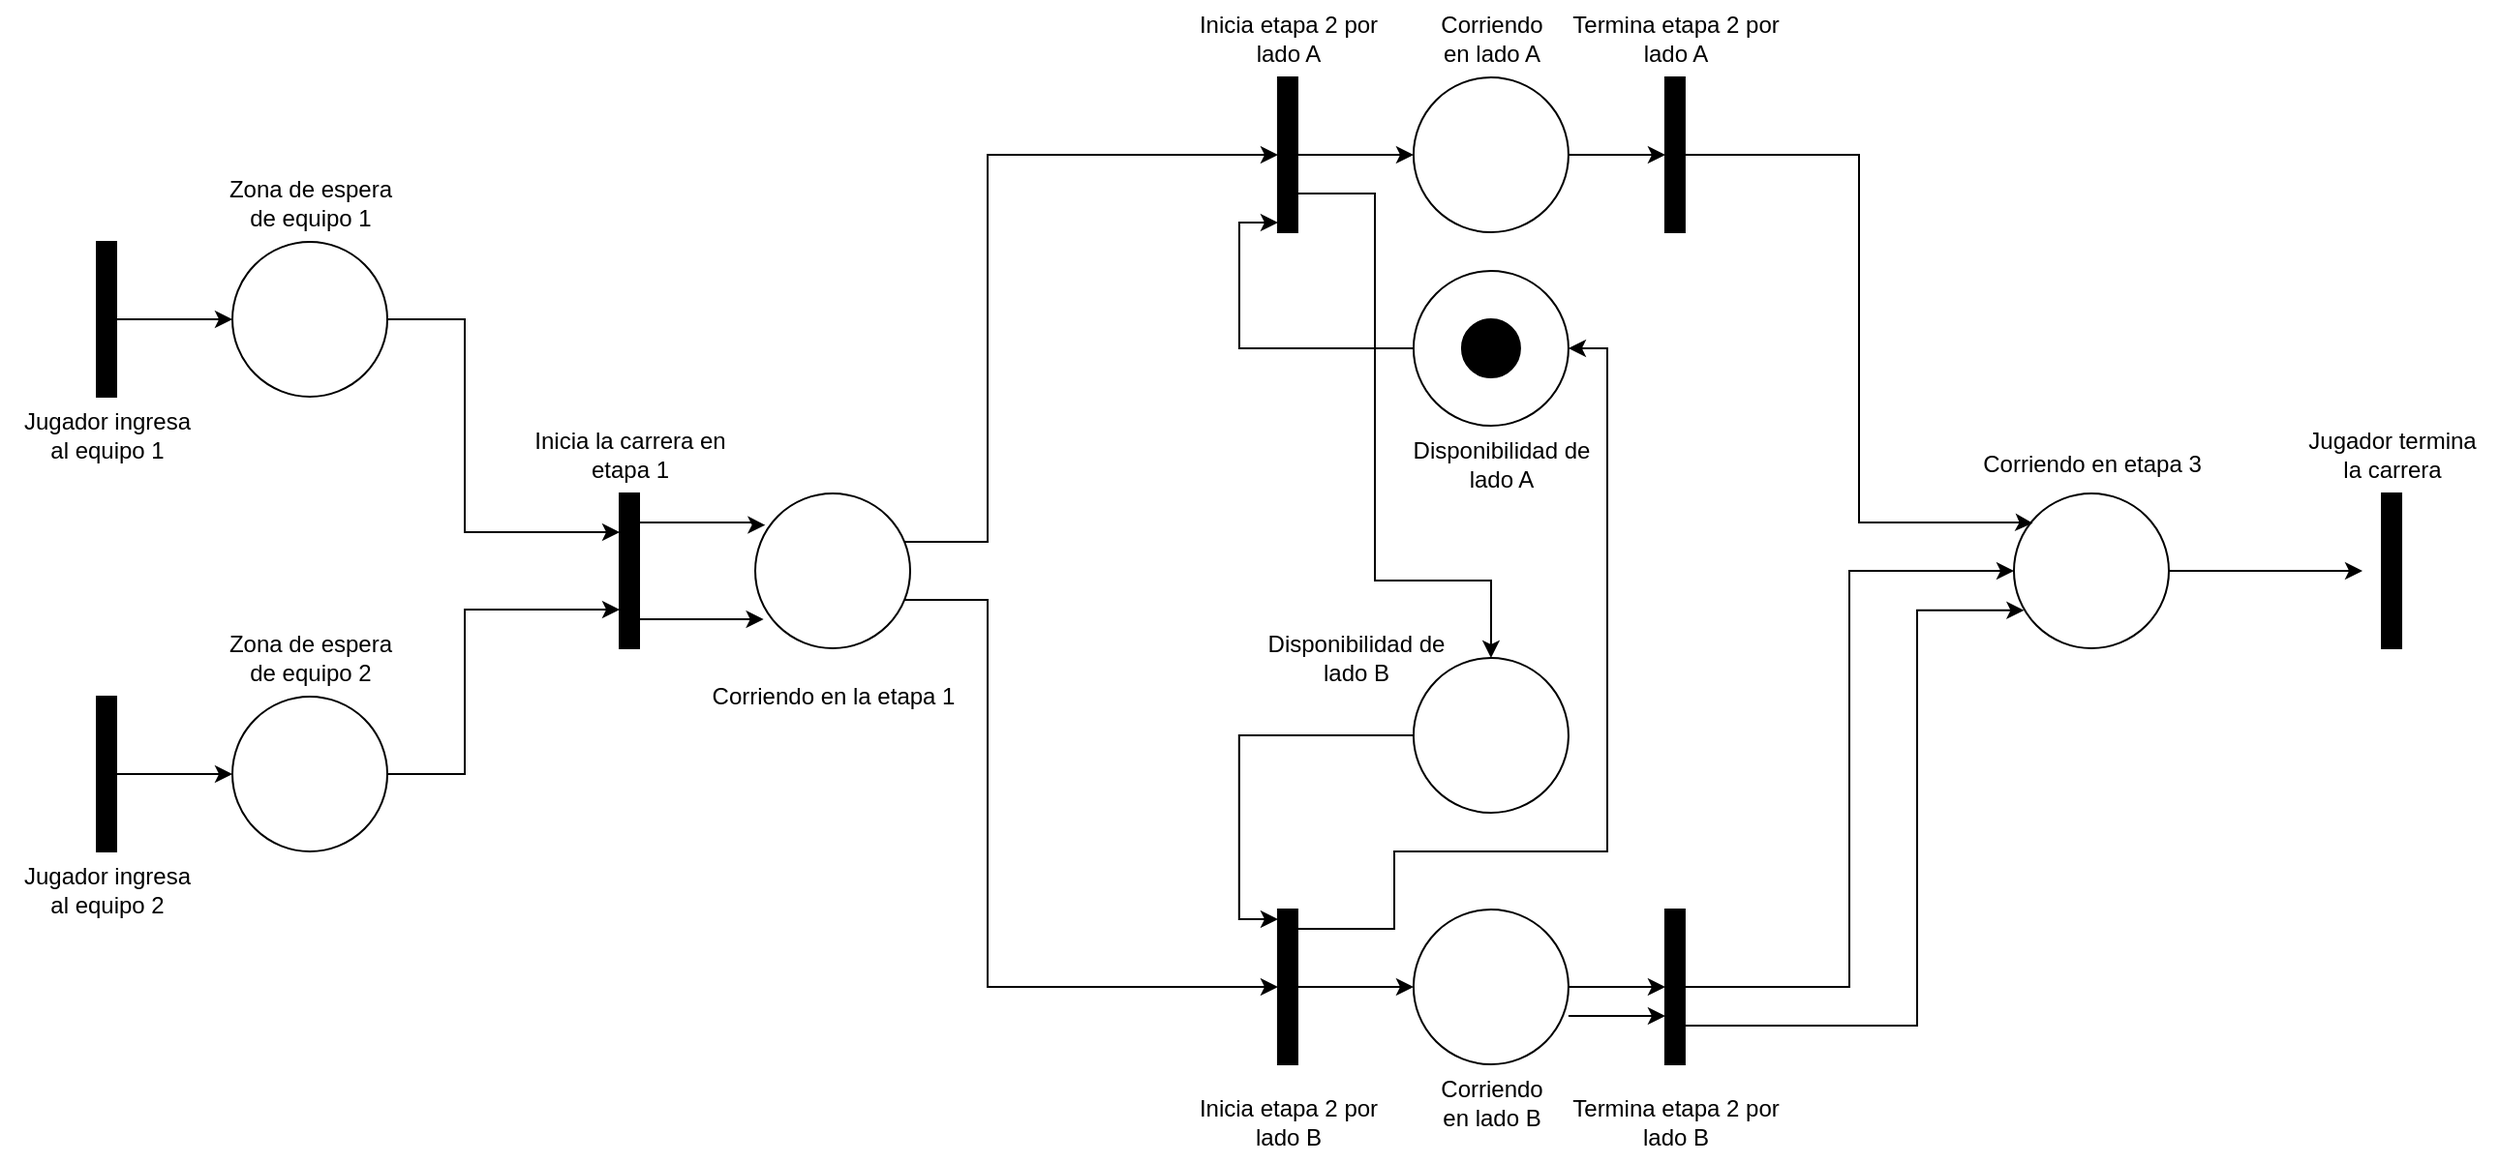 <mxfile version="24.8.3">
  <diagram name="Page-1" id="l-WnDoxr9QfDb3v4YEsX">
    <mxGraphModel dx="2206" dy="1115" grid="1" gridSize="10" guides="1" tooltips="1" connect="1" arrows="1" fold="1" page="1" pageScale="1" pageWidth="1400" pageHeight="850" math="0" shadow="0">
      <root>
        <mxCell id="0" />
        <mxCell id="1" parent="0" />
        <mxCell id="o489fDonKntRBNeTB-6x-4" value="" style="edgeStyle=orthogonalEdgeStyle;rounded=0;orthogonalLoop=1;jettySize=auto;html=1;curved=0;" edge="1" parent="1" source="o489fDonKntRBNeTB-6x-1" target="o489fDonKntRBNeTB-6x-3">
          <mxGeometry relative="1" as="geometry" />
        </mxCell>
        <mxCell id="o489fDonKntRBNeTB-6x-1" value="" style="html=1;points=[[0,0,0,0,5],[0,1,0,0,-5],[1,0,0,0,5],[1,1,0,0,-5]];perimeter=orthogonalPerimeter;outlineConnect=0;targetShapes=umlLifeline;portConstraint=eastwest;newEdgeStyle={&quot;curved&quot;:0,&quot;rounded&quot;:0};fillColor=#000000;" vertex="1" parent="1">
          <mxGeometry x="90" y="225" width="10" height="80" as="geometry" />
        </mxCell>
        <mxCell id="o489fDonKntRBNeTB-6x-21" style="edgeStyle=orthogonalEdgeStyle;rounded=0;orthogonalLoop=1;jettySize=auto;html=1;" edge="1" parent="1" source="o489fDonKntRBNeTB-6x-3" target="o489fDonKntRBNeTB-6x-10">
          <mxGeometry relative="1" as="geometry">
            <Array as="points">
              <mxPoint x="280" y="265" />
              <mxPoint x="280" y="375" />
            </Array>
          </mxGeometry>
        </mxCell>
        <mxCell id="o489fDonKntRBNeTB-6x-3" value="" style="ellipse;whiteSpace=wrap;html=1;aspect=fixed;" vertex="1" parent="1">
          <mxGeometry x="160" y="225" width="80" height="80" as="geometry" />
        </mxCell>
        <mxCell id="o489fDonKntRBNeTB-6x-5" value="" style="edgeStyle=orthogonalEdgeStyle;rounded=0;orthogonalLoop=1;jettySize=auto;html=1;curved=0;" edge="1" parent="1" source="o489fDonKntRBNeTB-6x-6" target="o489fDonKntRBNeTB-6x-7">
          <mxGeometry relative="1" as="geometry" />
        </mxCell>
        <mxCell id="o489fDonKntRBNeTB-6x-6" value="" style="html=1;points=[[0,0,0,0,5],[0,1,0,0,-5],[1,0,0,0,5],[1,1,0,0,-5]];perimeter=orthogonalPerimeter;outlineConnect=0;targetShapes=umlLifeline;portConstraint=eastwest;newEdgeStyle={&quot;curved&quot;:0,&quot;rounded&quot;:0};fillColor=#000000;" vertex="1" parent="1">
          <mxGeometry x="90" y="460" width="10" height="80" as="geometry" />
        </mxCell>
        <mxCell id="o489fDonKntRBNeTB-6x-22" style="edgeStyle=orthogonalEdgeStyle;rounded=0;orthogonalLoop=1;jettySize=auto;html=1;" edge="1" parent="1" source="o489fDonKntRBNeTB-6x-7" target="o489fDonKntRBNeTB-6x-10">
          <mxGeometry relative="1" as="geometry">
            <Array as="points">
              <mxPoint x="280" y="500" />
              <mxPoint x="280" y="415" />
            </Array>
          </mxGeometry>
        </mxCell>
        <mxCell id="o489fDonKntRBNeTB-6x-7" value="" style="ellipse;whiteSpace=wrap;html=1;aspect=fixed;" vertex="1" parent="1">
          <mxGeometry x="160" y="460" width="80" height="80" as="geometry" />
        </mxCell>
        <mxCell id="o489fDonKntRBNeTB-6x-81" style="edgeStyle=orthogonalEdgeStyle;rounded=0;orthogonalLoop=1;jettySize=auto;html=1;curved=0;entryX=0.065;entryY=0.204;entryDx=0;entryDy=0;entryPerimeter=0;" edge="1" parent="1" source="o489fDonKntRBNeTB-6x-10" target="o489fDonKntRBNeTB-6x-79">
          <mxGeometry relative="1" as="geometry">
            <Array as="points">
              <mxPoint x="430" y="370" />
              <mxPoint x="430" y="371" />
            </Array>
          </mxGeometry>
        </mxCell>
        <mxCell id="o489fDonKntRBNeTB-6x-82" style="edgeStyle=orthogonalEdgeStyle;rounded=0;orthogonalLoop=1;jettySize=auto;html=1;curved=0;entryX=0.054;entryY=0.813;entryDx=0;entryDy=0;entryPerimeter=0;" edge="1" parent="1" source="o489fDonKntRBNeTB-6x-10" target="o489fDonKntRBNeTB-6x-79">
          <mxGeometry relative="1" as="geometry">
            <Array as="points">
              <mxPoint x="390" y="420" />
              <mxPoint x="390" y="420" />
            </Array>
          </mxGeometry>
        </mxCell>
        <mxCell id="o489fDonKntRBNeTB-6x-10" value="" style="html=1;points=[[0,0,0,0,5],[0,1,0,0,-5],[1,0,0,0,5],[1,1,0,0,-5]];perimeter=orthogonalPerimeter;outlineConnect=0;targetShapes=umlLifeline;portConstraint=eastwest;newEdgeStyle={&quot;curved&quot;:0,&quot;rounded&quot;:0};fillColor=#000000;" vertex="1" parent="1">
          <mxGeometry x="360" y="355" width="10" height="80" as="geometry" />
        </mxCell>
        <mxCell id="o489fDonKntRBNeTB-6x-38" value="" style="edgeStyle=orthogonalEdgeStyle;rounded=0;orthogonalLoop=1;jettySize=auto;html=1;curved=0;" edge="1" parent="1" source="o489fDonKntRBNeTB-6x-36" target="o489fDonKntRBNeTB-6x-37">
          <mxGeometry relative="1" as="geometry" />
        </mxCell>
        <mxCell id="o489fDonKntRBNeTB-6x-91" style="edgeStyle=orthogonalEdgeStyle;rounded=0;orthogonalLoop=1;jettySize=auto;html=1;curved=0;entryX=0.5;entryY=0;entryDx=0;entryDy=0;" edge="1" parent="1" source="o489fDonKntRBNeTB-6x-36" target="o489fDonKntRBNeTB-6x-51">
          <mxGeometry relative="1" as="geometry">
            <Array as="points">
              <mxPoint x="750" y="200" />
              <mxPoint x="750" y="400" />
              <mxPoint x="810" y="400" />
            </Array>
          </mxGeometry>
        </mxCell>
        <mxCell id="o489fDonKntRBNeTB-6x-36" value="" style="html=1;points=[[0,0,0,0,5],[0,1,0,0,-5],[1,0,0,0,5],[1,1,0,0,-5]];perimeter=orthogonalPerimeter;outlineConnect=0;targetShapes=umlLifeline;portConstraint=eastwest;newEdgeStyle={&quot;curved&quot;:0,&quot;rounded&quot;:0};fillColor=#000000;" vertex="1" parent="1">
          <mxGeometry x="699.96" y="140" width="10" height="80" as="geometry" />
        </mxCell>
        <mxCell id="o489fDonKntRBNeTB-6x-40" value="" style="edgeStyle=orthogonalEdgeStyle;rounded=0;orthogonalLoop=1;jettySize=auto;html=1;" edge="1" parent="1" source="o489fDonKntRBNeTB-6x-37" target="o489fDonKntRBNeTB-6x-39">
          <mxGeometry relative="1" as="geometry" />
        </mxCell>
        <mxCell id="o489fDonKntRBNeTB-6x-37" value="" style="ellipse;whiteSpace=wrap;html=1;aspect=fixed;" vertex="1" parent="1">
          <mxGeometry x="769.96" y="140" width="80" height="80" as="geometry" />
        </mxCell>
        <mxCell id="o489fDonKntRBNeTB-6x-39" value="" style="html=1;points=[[0,0,0,0,5],[0,1,0,0,-5],[1,0,0,0,5],[1,1,0,0,-5]];perimeter=orthogonalPerimeter;outlineConnect=0;targetShapes=umlLifeline;portConstraint=eastwest;newEdgeStyle={&quot;curved&quot;:0,&quot;rounded&quot;:0};fillColor=#000000;" vertex="1" parent="1">
          <mxGeometry x="899.96" y="140" width="10" height="80" as="geometry" />
        </mxCell>
        <mxCell id="o489fDonKntRBNeTB-6x-41" value="" style="ellipse;whiteSpace=wrap;html=1;aspect=fixed;" vertex="1" parent="1">
          <mxGeometry x="769.96" y="240" width="80" height="80" as="geometry" />
        </mxCell>
        <mxCell id="o489fDonKntRBNeTB-6x-42" value="" style="ellipse;whiteSpace=wrap;html=1;aspect=fixed;fillColor=#000000;" vertex="1" parent="1">
          <mxGeometry x="794.96" y="265" width="30" height="30" as="geometry" />
        </mxCell>
        <mxCell id="o489fDonKntRBNeTB-6x-43" style="edgeStyle=orthogonalEdgeStyle;rounded=0;orthogonalLoop=1;jettySize=auto;html=1;entryX=0;entryY=1;entryDx=0;entryDy=-5;entryPerimeter=0;" edge="1" parent="1" source="o489fDonKntRBNeTB-6x-41" target="o489fDonKntRBNeTB-6x-36">
          <mxGeometry relative="1" as="geometry">
            <Array as="points">
              <mxPoint x="679.96" y="280" />
              <mxPoint x="679.96" y="215" />
            </Array>
          </mxGeometry>
        </mxCell>
        <mxCell id="o489fDonKntRBNeTB-6x-45" value="" style="edgeStyle=orthogonalEdgeStyle;rounded=0;orthogonalLoop=1;jettySize=auto;html=1;curved=0;" edge="1" parent="1" source="o489fDonKntRBNeTB-6x-46" target="o489fDonKntRBNeTB-6x-48">
          <mxGeometry relative="1" as="geometry" />
        </mxCell>
        <mxCell id="o489fDonKntRBNeTB-6x-94" style="edgeStyle=orthogonalEdgeStyle;rounded=0;orthogonalLoop=1;jettySize=auto;html=1;curved=0;entryX=1;entryY=0.5;entryDx=0;entryDy=0;" edge="1" parent="1" source="o489fDonKntRBNeTB-6x-46" target="o489fDonKntRBNeTB-6x-41">
          <mxGeometry relative="1" as="geometry">
            <Array as="points">
              <mxPoint x="760" y="580" />
              <mxPoint x="760" y="540" />
              <mxPoint x="870" y="540" />
              <mxPoint x="870" y="280" />
            </Array>
          </mxGeometry>
        </mxCell>
        <mxCell id="o489fDonKntRBNeTB-6x-46" value="" style="html=1;points=[[0,0,0,0,5],[0,1,0,0,-5],[1,0,0,0,5],[1,1,0,0,-5]];perimeter=orthogonalPerimeter;outlineConnect=0;targetShapes=umlLifeline;portConstraint=eastwest;newEdgeStyle={&quot;curved&quot;:0,&quot;rounded&quot;:0};fillColor=#000000;" vertex="1" parent="1">
          <mxGeometry x="699.96" y="570" width="10" height="80" as="geometry" />
        </mxCell>
        <mxCell id="o489fDonKntRBNeTB-6x-47" value="" style="edgeStyle=orthogonalEdgeStyle;rounded=0;orthogonalLoop=1;jettySize=auto;html=1;" edge="1" parent="1" source="o489fDonKntRBNeTB-6x-48" target="o489fDonKntRBNeTB-6x-49">
          <mxGeometry relative="1" as="geometry" />
        </mxCell>
        <mxCell id="o489fDonKntRBNeTB-6x-48" value="" style="ellipse;whiteSpace=wrap;html=1;aspect=fixed;" vertex="1" parent="1">
          <mxGeometry x="769.96" y="570" width="80" height="80" as="geometry" />
        </mxCell>
        <mxCell id="o489fDonKntRBNeTB-6x-86" style="edgeStyle=orthogonalEdgeStyle;rounded=0;orthogonalLoop=1;jettySize=auto;html=1;curved=0;entryX=0;entryY=0.5;entryDx=0;entryDy=0;" edge="1" parent="1" source="o489fDonKntRBNeTB-6x-49" target="o489fDonKntRBNeTB-6x-85">
          <mxGeometry relative="1" as="geometry" />
        </mxCell>
        <mxCell id="o489fDonKntRBNeTB-6x-49" value="" style="html=1;points=[[0,0,0,0,5],[0,1,0,0,-5],[1,0,0,0,5],[1,1,0,0,-5]];perimeter=orthogonalPerimeter;outlineConnect=0;targetShapes=umlLifeline;portConstraint=eastwest;newEdgeStyle={&quot;curved&quot;:0,&quot;rounded&quot;:0};fillColor=#000000;" vertex="1" parent="1">
          <mxGeometry x="899.96" y="570" width="10" height="80" as="geometry" />
        </mxCell>
        <mxCell id="o489fDonKntRBNeTB-6x-51" value="" style="ellipse;whiteSpace=wrap;html=1;aspect=fixed;" vertex="1" parent="1">
          <mxGeometry x="769.96" y="440" width="80" height="80" as="geometry" />
        </mxCell>
        <mxCell id="o489fDonKntRBNeTB-6x-54" style="edgeStyle=orthogonalEdgeStyle;rounded=0;orthogonalLoop=1;jettySize=auto;html=1;entryX=0;entryY=0;entryDx=0;entryDy=5;entryPerimeter=0;" edge="1" parent="1" source="o489fDonKntRBNeTB-6x-51" target="o489fDonKntRBNeTB-6x-46">
          <mxGeometry relative="1" as="geometry">
            <Array as="points">
              <mxPoint x="679.91" y="480" />
              <mxPoint x="679.91" y="575" />
            </Array>
          </mxGeometry>
        </mxCell>
        <mxCell id="o489fDonKntRBNeTB-6x-59" value="" style="edgeStyle=orthogonalEdgeStyle;rounded=0;orthogonalLoop=1;jettySize=auto;html=1;" edge="1" parent="1">
          <mxGeometry relative="1" as="geometry">
            <mxPoint x="849.96" y="625" as="sourcePoint" />
            <mxPoint x="899.96" y="625" as="targetPoint" />
          </mxGeometry>
        </mxCell>
        <mxCell id="o489fDonKntRBNeTB-6x-83" style="edgeStyle=orthogonalEdgeStyle;rounded=0;orthogonalLoop=1;jettySize=auto;html=1;" edge="1" parent="1" source="o489fDonKntRBNeTB-6x-79" target="o489fDonKntRBNeTB-6x-36">
          <mxGeometry relative="1" as="geometry">
            <Array as="points">
              <mxPoint x="550" y="380" />
              <mxPoint x="550" y="180" />
            </Array>
          </mxGeometry>
        </mxCell>
        <mxCell id="o489fDonKntRBNeTB-6x-84" style="edgeStyle=orthogonalEdgeStyle;rounded=0;orthogonalLoop=1;jettySize=auto;html=1;" edge="1" parent="1" source="o489fDonKntRBNeTB-6x-79" target="o489fDonKntRBNeTB-6x-46">
          <mxGeometry relative="1" as="geometry">
            <Array as="points">
              <mxPoint x="550" y="410" />
              <mxPoint x="550" y="610" />
            </Array>
          </mxGeometry>
        </mxCell>
        <mxCell id="o489fDonKntRBNeTB-6x-79" value="" style="ellipse;whiteSpace=wrap;html=1;aspect=fixed;" vertex="1" parent="1">
          <mxGeometry x="430" y="355" width="80" height="80" as="geometry" />
        </mxCell>
        <mxCell id="o489fDonKntRBNeTB-6x-92" style="edgeStyle=orthogonalEdgeStyle;rounded=0;orthogonalLoop=1;jettySize=auto;html=1;entryX=0;entryY=0.5;entryDx=0;entryDy=0;" edge="1" parent="1" source="o489fDonKntRBNeTB-6x-85">
          <mxGeometry relative="1" as="geometry">
            <mxPoint x="1260" y="395" as="targetPoint" />
          </mxGeometry>
        </mxCell>
        <mxCell id="o489fDonKntRBNeTB-6x-85" value="" style="ellipse;whiteSpace=wrap;html=1;aspect=fixed;" vertex="1" parent="1">
          <mxGeometry x="1080" y="355" width="80" height="80" as="geometry" />
        </mxCell>
        <mxCell id="o489fDonKntRBNeTB-6x-87" style="edgeStyle=orthogonalEdgeStyle;rounded=0;orthogonalLoop=1;jettySize=auto;html=1;curved=0;entryX=0.065;entryY=0.755;entryDx=0;entryDy=0;entryPerimeter=0;" edge="1" parent="1" source="o489fDonKntRBNeTB-6x-49" target="o489fDonKntRBNeTB-6x-85">
          <mxGeometry relative="1" as="geometry">
            <Array as="points">
              <mxPoint x="1030" y="630" />
              <mxPoint x="1030" y="415" />
            </Array>
          </mxGeometry>
        </mxCell>
        <mxCell id="o489fDonKntRBNeTB-6x-88" style="edgeStyle=orthogonalEdgeStyle;rounded=0;orthogonalLoop=1;jettySize=auto;html=1;curved=0;entryX=0.122;entryY=0.192;entryDx=0;entryDy=0;entryPerimeter=0;" edge="1" parent="1" source="o489fDonKntRBNeTB-6x-39" target="o489fDonKntRBNeTB-6x-85">
          <mxGeometry relative="1" as="geometry">
            <Array as="points">
              <mxPoint x="1000" y="180" />
              <mxPoint x="1000" y="370" />
              <mxPoint x="1083" y="370" />
            </Array>
          </mxGeometry>
        </mxCell>
        <mxCell id="o489fDonKntRBNeTB-6x-93" value="" style="html=1;points=[[0,0,0,0,5],[0,1,0,0,-5],[1,0,0,0,5],[1,1,0,0,-5]];perimeter=orthogonalPerimeter;outlineConnect=0;targetShapes=umlLifeline;portConstraint=eastwest;newEdgeStyle={&quot;curved&quot;:0,&quot;rounded&quot;:0};fillColor=#000000;" vertex="1" parent="1">
          <mxGeometry x="1270" y="355" width="10" height="80" as="geometry" />
        </mxCell>
        <mxCell id="o489fDonKntRBNeTB-6x-95" value="&lt;div&gt;Jugador ingresa&lt;/div&gt;&lt;div&gt;al equipo 2&lt;br&gt;&lt;/div&gt;" style="text;html=1;align=center;verticalAlign=middle;resizable=0;points=[];autosize=1;strokeColor=none;fillColor=none;" vertex="1" parent="1">
          <mxGeometry x="40" y="540" width="110" height="40" as="geometry" />
        </mxCell>
        <mxCell id="o489fDonKntRBNeTB-6x-96" value="&lt;div&gt;Jugador ingresa&lt;/div&gt;&lt;div&gt;al equipo 1&lt;br&gt;&lt;/div&gt;" style="text;html=1;align=center;verticalAlign=middle;resizable=0;points=[];autosize=1;strokeColor=none;fillColor=none;" vertex="1" parent="1">
          <mxGeometry x="40" y="305" width="110" height="40" as="geometry" />
        </mxCell>
        <mxCell id="o489fDonKntRBNeTB-6x-97" value="&lt;div&gt;Zona de espera&lt;/div&gt;&lt;div&gt;de equipo 1&lt;br&gt;&lt;/div&gt;" style="text;html=1;align=center;verticalAlign=middle;resizable=0;points=[];autosize=1;strokeColor=none;fillColor=none;" vertex="1" parent="1">
          <mxGeometry x="145" y="185" width="110" height="40" as="geometry" />
        </mxCell>
        <mxCell id="o489fDonKntRBNeTB-6x-98" value="&lt;div&gt;Zona de espera&lt;/div&gt;&lt;div&gt;de equipo 2&lt;br&gt;&lt;/div&gt;" style="text;html=1;align=center;verticalAlign=middle;resizable=0;points=[];autosize=1;strokeColor=none;fillColor=none;" vertex="1" parent="1">
          <mxGeometry x="145" y="420" width="110" height="40" as="geometry" />
        </mxCell>
        <mxCell id="o489fDonKntRBNeTB-6x-99" value="&lt;div&gt;Inicia la carrera en&lt;/div&gt;&lt;div&gt;etapa 1&lt;br&gt;&lt;/div&gt;" style="text;html=1;align=center;verticalAlign=middle;resizable=0;points=[];autosize=1;strokeColor=none;fillColor=none;" vertex="1" parent="1">
          <mxGeometry x="305" y="315" width="120" height="40" as="geometry" />
        </mxCell>
        <mxCell id="o489fDonKntRBNeTB-6x-100" value="Corriendo en la etapa 1" style="text;html=1;align=center;verticalAlign=middle;resizable=0;points=[];autosize=1;strokeColor=none;fillColor=none;" vertex="1" parent="1">
          <mxGeometry x="395" y="445" width="150" height="30" as="geometry" />
        </mxCell>
        <mxCell id="o489fDonKntRBNeTB-6x-101" value="&lt;div&gt;Inicia etapa 2 por&lt;/div&gt;&lt;div&gt;lado A&lt;br&gt;&lt;/div&gt;" style="text;html=1;align=center;verticalAlign=middle;resizable=0;points=[];autosize=1;strokeColor=none;fillColor=none;" vertex="1" parent="1">
          <mxGeometry x="644.96" y="100" width="120" height="40" as="geometry" />
        </mxCell>
        <mxCell id="o489fDonKntRBNeTB-6x-102" value="&lt;div&gt;Corriendo&lt;/div&gt;&lt;div&gt;en lado A&lt;br&gt;&lt;/div&gt;" style="text;html=1;align=center;verticalAlign=middle;resizable=0;points=[];autosize=1;strokeColor=none;fillColor=none;" vertex="1" parent="1">
          <mxGeometry x="769.96" y="100" width="80" height="40" as="geometry" />
        </mxCell>
        <mxCell id="o489fDonKntRBNeTB-6x-103" value="&lt;div&gt;Termina etapa 2 por&lt;/div&gt;&lt;div&gt;lado A&lt;br&gt;&lt;/div&gt;" style="text;html=1;align=center;verticalAlign=middle;resizable=0;points=[];autosize=1;strokeColor=none;fillColor=none;" vertex="1" parent="1">
          <mxGeometry x="839.96" y="100" width="130" height="40" as="geometry" />
        </mxCell>
        <mxCell id="o489fDonKntRBNeTB-6x-105" value="&lt;div&gt;Inicia etapa 2 por&lt;/div&gt;&lt;div&gt;lado B&lt;br&gt;&lt;/div&gt;" style="text;html=1;align=center;verticalAlign=middle;resizable=0;points=[];autosize=1;strokeColor=none;fillColor=none;" vertex="1" parent="1">
          <mxGeometry x="644.96" y="660" width="120" height="40" as="geometry" />
        </mxCell>
        <mxCell id="o489fDonKntRBNeTB-6x-106" value="&lt;div&gt;Corriendo&lt;/div&gt;&lt;div&gt;en lado B&lt;br&gt;&lt;/div&gt;" style="text;html=1;align=center;verticalAlign=middle;resizable=0;points=[];autosize=1;strokeColor=none;fillColor=none;" vertex="1" parent="1">
          <mxGeometry x="769.96" y="650" width="80" height="40" as="geometry" />
        </mxCell>
        <mxCell id="o489fDonKntRBNeTB-6x-107" value="&lt;div&gt;Termina etapa 2 por&lt;/div&gt;&lt;div&gt;lado B&lt;br&gt;&lt;/div&gt;" style="text;html=1;align=center;verticalAlign=middle;resizable=0;points=[];autosize=1;strokeColor=none;fillColor=none;" vertex="1" parent="1">
          <mxGeometry x="839.96" y="660" width="130" height="40" as="geometry" />
        </mxCell>
        <mxCell id="o489fDonKntRBNeTB-6x-108" value="&lt;div&gt;Disponibilidad de&lt;/div&gt;&lt;div&gt;lado A&lt;br&gt;&lt;/div&gt;" style="text;html=1;align=center;verticalAlign=middle;resizable=0;points=[];autosize=1;strokeColor=none;fillColor=none;" vertex="1" parent="1">
          <mxGeometry x="754.96" y="320" width="120" height="40" as="geometry" />
        </mxCell>
        <mxCell id="o489fDonKntRBNeTB-6x-109" value="&lt;div&gt;Disponibilidad de&lt;/div&gt;&lt;div&gt;lado B&lt;br&gt;&lt;/div&gt;" style="text;html=1;align=center;verticalAlign=middle;resizable=0;points=[];autosize=1;strokeColor=none;fillColor=none;" vertex="1" parent="1">
          <mxGeometry x="680" y="420" width="120" height="40" as="geometry" />
        </mxCell>
        <mxCell id="o489fDonKntRBNeTB-6x-110" value="Corriendo en etapa 3" style="text;html=1;align=center;verticalAlign=middle;resizable=0;points=[];autosize=1;strokeColor=none;fillColor=none;" vertex="1" parent="1">
          <mxGeometry x="1050" y="325" width="140" height="30" as="geometry" />
        </mxCell>
        <mxCell id="o489fDonKntRBNeTB-6x-111" value="&lt;div&gt;Jugador termina&lt;/div&gt;&lt;div&gt;la carrera&lt;br&gt;&lt;/div&gt;" style="text;html=1;align=center;verticalAlign=middle;resizable=0;points=[];autosize=1;strokeColor=none;fillColor=none;" vertex="1" parent="1">
          <mxGeometry x="1220" y="315" width="110" height="40" as="geometry" />
        </mxCell>
      </root>
    </mxGraphModel>
  </diagram>
</mxfile>
